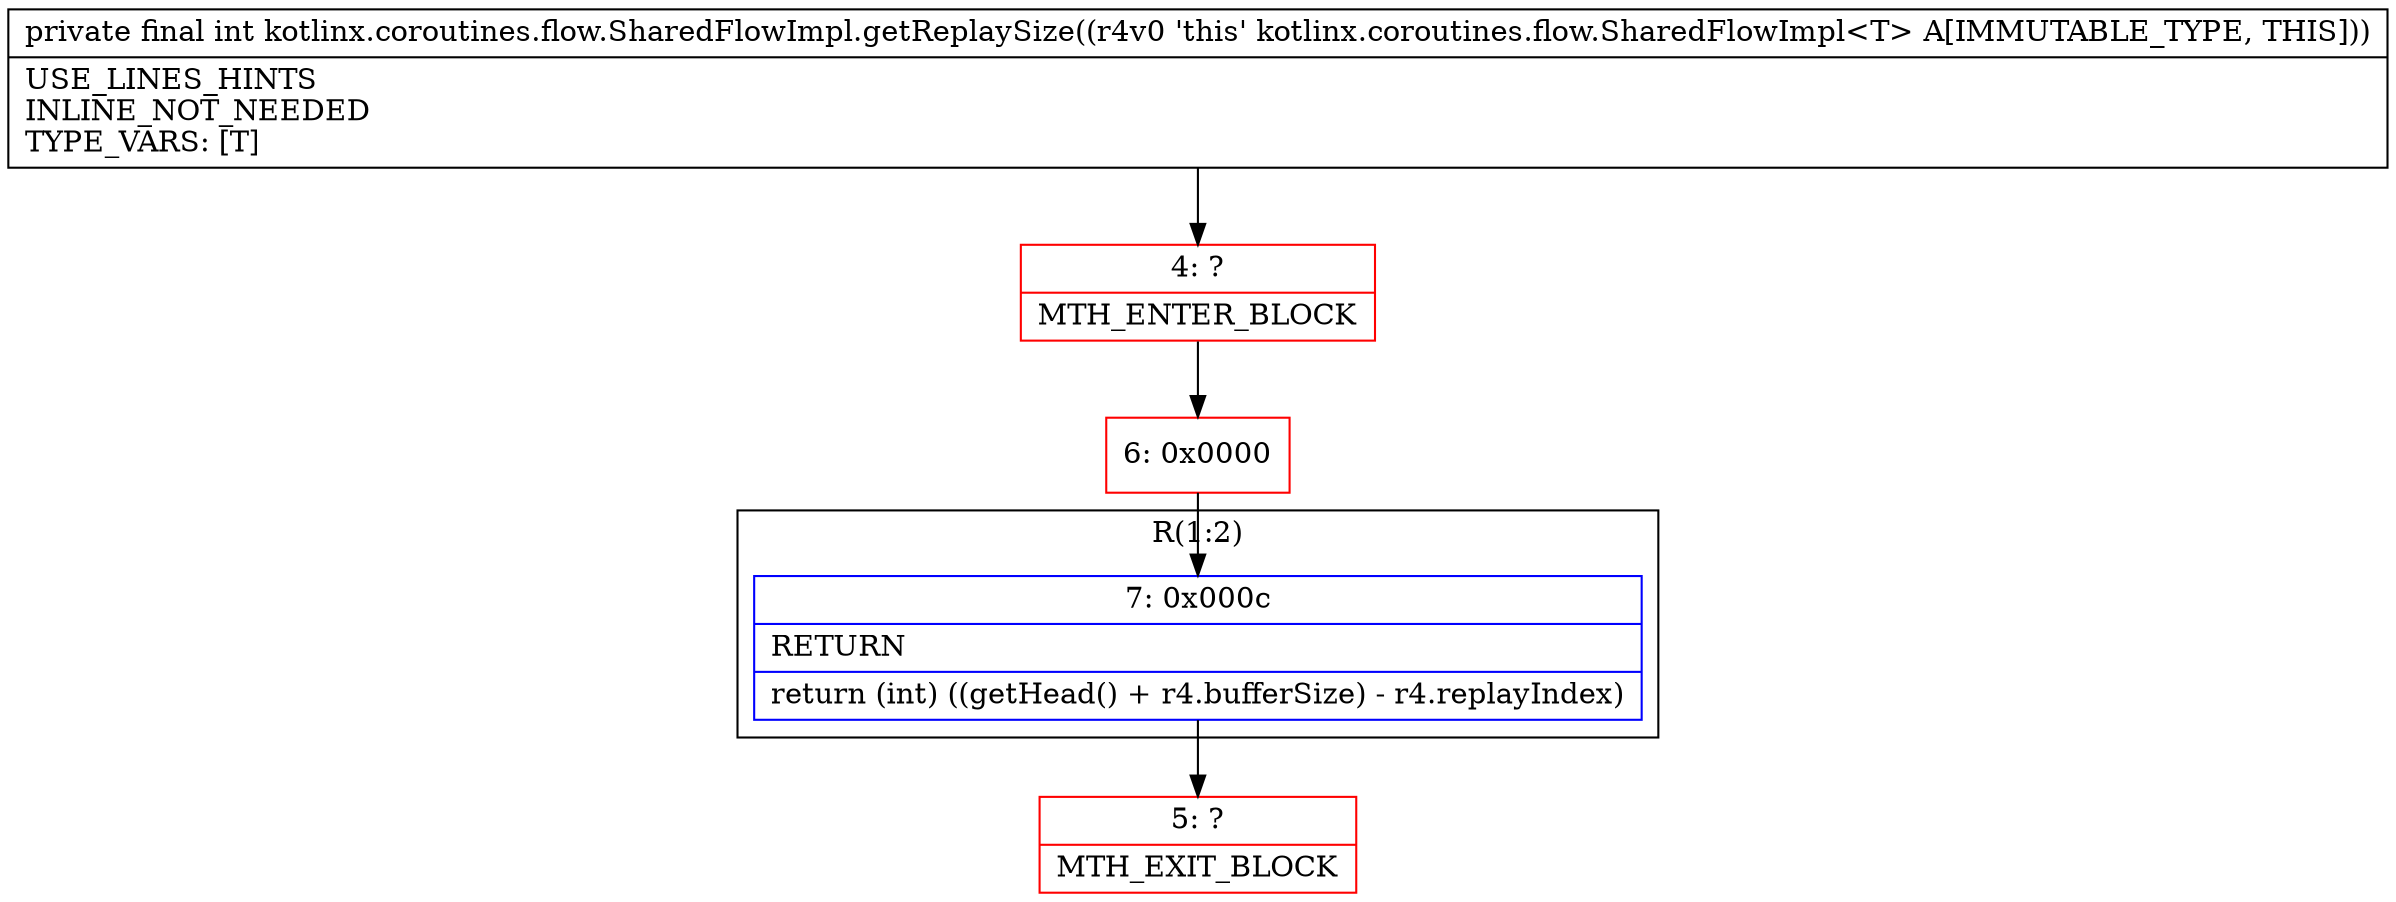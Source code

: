 digraph "CFG forkotlinx.coroutines.flow.SharedFlowImpl.getReplaySize()I" {
subgraph cluster_Region_1103835648 {
label = "R(1:2)";
node [shape=record,color=blue];
Node_7 [shape=record,label="{7\:\ 0x000c|RETURN\l|return (int) ((getHead() + r4.bufferSize) \- r4.replayIndex)\l}"];
}
Node_4 [shape=record,color=red,label="{4\:\ ?|MTH_ENTER_BLOCK\l}"];
Node_6 [shape=record,color=red,label="{6\:\ 0x0000}"];
Node_5 [shape=record,color=red,label="{5\:\ ?|MTH_EXIT_BLOCK\l}"];
MethodNode[shape=record,label="{private final int kotlinx.coroutines.flow.SharedFlowImpl.getReplaySize((r4v0 'this' kotlinx.coroutines.flow.SharedFlowImpl\<T\> A[IMMUTABLE_TYPE, THIS]))  | USE_LINES_HINTS\lINLINE_NOT_NEEDED\lTYPE_VARS: [T]\l}"];
MethodNode -> Node_4;Node_7 -> Node_5;
Node_4 -> Node_6;
Node_6 -> Node_7;
}

